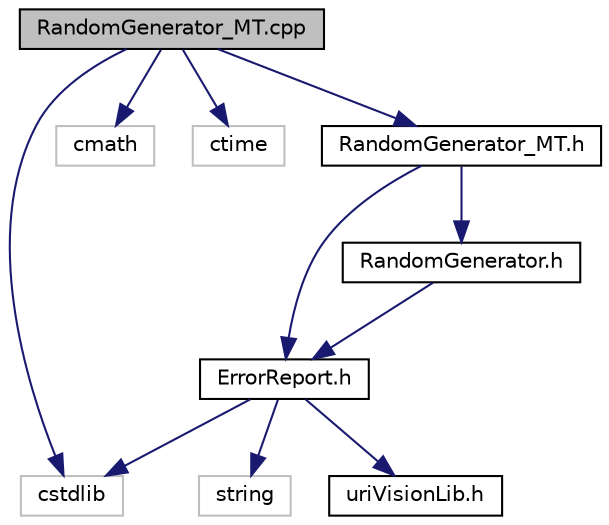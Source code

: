 digraph "RandomGenerator_MT.cpp"
{
  edge [fontname="Helvetica",fontsize="10",labelfontname="Helvetica",labelfontsize="10"];
  node [fontname="Helvetica",fontsize="10",shape=record];
  Node1 [label="RandomGenerator_MT.cpp",height=0.2,width=0.4,color="black", fillcolor="grey75", style="filled", fontcolor="black"];
  Node1 -> Node2 [color="midnightblue",fontsize="10",style="solid",fontname="Helvetica"];
  Node2 [label="cstdlib",height=0.2,width=0.4,color="grey75", fillcolor="white", style="filled"];
  Node1 -> Node3 [color="midnightblue",fontsize="10",style="solid",fontname="Helvetica"];
  Node3 [label="cmath",height=0.2,width=0.4,color="grey75", fillcolor="white", style="filled"];
  Node1 -> Node4 [color="midnightblue",fontsize="10",style="solid",fontname="Helvetica"];
  Node4 [label="ctime",height=0.2,width=0.4,color="grey75", fillcolor="white", style="filled"];
  Node1 -> Node5 [color="midnightblue",fontsize="10",style="solid",fontname="Helvetica"];
  Node5 [label="RandomGenerator_MT.h",height=0.2,width=0.4,color="black", fillcolor="white", style="filled",URL="$RandomGenerator__MT_8h.html"];
  Node5 -> Node6 [color="midnightblue",fontsize="10",style="solid",fontname="Helvetica"];
  Node6 [label="ErrorReport.h",height=0.2,width=0.4,color="black", fillcolor="white", style="filled",URL="$ErrorReport_8h.html"];
  Node6 -> Node7 [color="midnightblue",fontsize="10",style="solid",fontname="Helvetica"];
  Node7 [label="string",height=0.2,width=0.4,color="grey75", fillcolor="white", style="filled"];
  Node6 -> Node2 [color="midnightblue",fontsize="10",style="solid",fontname="Helvetica"];
  Node6 -> Node8 [color="midnightblue",fontsize="10",style="solid",fontname="Helvetica"];
  Node8 [label="uriVisionLib.h",height=0.2,width=0.4,color="black", fillcolor="white", style="filled",URL="$uriVisionLib_8h.html"];
  Node5 -> Node9 [color="midnightblue",fontsize="10",style="solid",fontname="Helvetica"];
  Node9 [label="RandomGenerator.h",height=0.2,width=0.4,color="black", fillcolor="white", style="filled",URL="$RandomGenerator_8h.html"];
  Node9 -> Node6 [color="midnightblue",fontsize="10",style="solid",fontname="Helvetica"];
}
